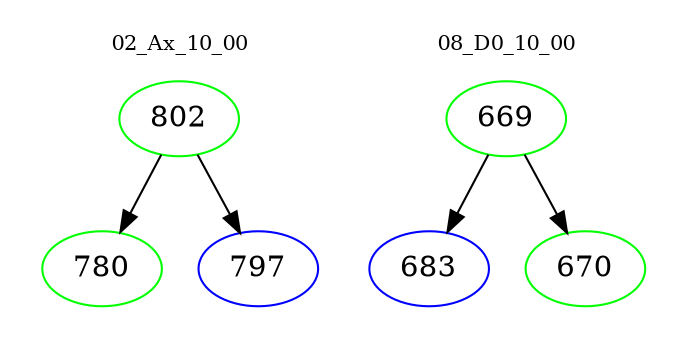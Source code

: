 digraph{
subgraph cluster_0 {
color = white
label = "02_Ax_10_00";
fontsize=10;
T0_802 [label="802", color="green"]
T0_802 -> T0_780 [color="black"]
T0_780 [label="780", color="green"]
T0_802 -> T0_797 [color="black"]
T0_797 [label="797", color="blue"]
}
subgraph cluster_1 {
color = white
label = "08_D0_10_00";
fontsize=10;
T1_669 [label="669", color="green"]
T1_669 -> T1_683 [color="black"]
T1_683 [label="683", color="blue"]
T1_669 -> T1_670 [color="black"]
T1_670 [label="670", color="green"]
}
}
